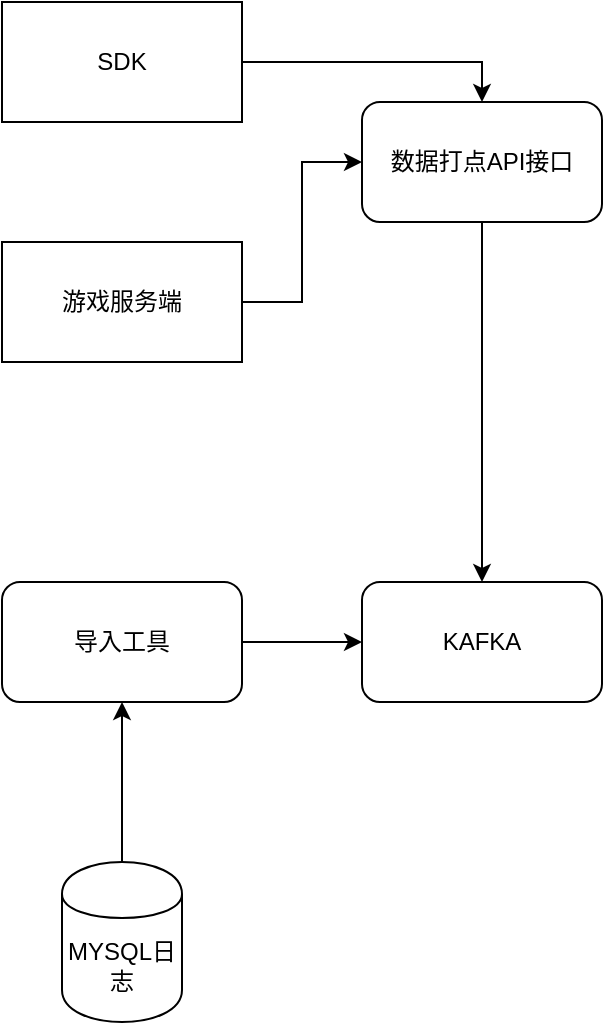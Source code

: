 <mxfile version="13.1.3" type="github">
  <diagram id="_ZZhRwRfdDSKz6Nqyyi-" name="第 1 页">
    <mxGraphModel dx="1422" dy="802" grid="1" gridSize="10" guides="1" tooltips="1" connect="1" arrows="1" fold="1" page="1" pageScale="1" pageWidth="827" pageHeight="1169" math="0" shadow="0">
      <root>
        <mxCell id="0" />
        <mxCell id="1" parent="0" />
        <mxCell id="C9zQ4FDbB_6z4XzigYcC-10" value="" style="edgeStyle=orthogonalEdgeStyle;rounded=0;orthogonalLoop=1;jettySize=auto;html=1;entryX=0.5;entryY=0;entryDx=0;entryDy=0;" edge="1" parent="1" source="C9zQ4FDbB_6z4XzigYcC-1" target="C9zQ4FDbB_6z4XzigYcC-8">
          <mxGeometry relative="1" as="geometry">
            <mxPoint x="300" y="260" as="targetPoint" />
          </mxGeometry>
        </mxCell>
        <mxCell id="C9zQ4FDbB_6z4XzigYcC-1" value="数据打点API接口" style="rounded=1;whiteSpace=wrap;html=1;" vertex="1" parent="1">
          <mxGeometry x="240" y="120" width="120" height="60" as="geometry" />
        </mxCell>
        <mxCell id="C9zQ4FDbB_6z4XzigYcC-5" value="" style="edgeStyle=orthogonalEdgeStyle;rounded=0;orthogonalLoop=1;jettySize=auto;html=1;entryX=0.5;entryY=0;entryDx=0;entryDy=0;" edge="1" parent="1" source="C9zQ4FDbB_6z4XzigYcC-2" target="C9zQ4FDbB_6z4XzigYcC-1">
          <mxGeometry relative="1" as="geometry">
            <mxPoint x="260" y="100" as="targetPoint" />
          </mxGeometry>
        </mxCell>
        <mxCell id="C9zQ4FDbB_6z4XzigYcC-2" value="SDK" style="rounded=0;whiteSpace=wrap;html=1;" vertex="1" parent="1">
          <mxGeometry x="60" y="70" width="120" height="60" as="geometry" />
        </mxCell>
        <mxCell id="C9zQ4FDbB_6z4XzigYcC-7" value="" style="edgeStyle=orthogonalEdgeStyle;rounded=0;orthogonalLoop=1;jettySize=auto;html=1;entryX=0;entryY=0.5;entryDx=0;entryDy=0;" edge="1" parent="1" source="C9zQ4FDbB_6z4XzigYcC-3" target="C9zQ4FDbB_6z4XzigYcC-1">
          <mxGeometry relative="1" as="geometry">
            <mxPoint x="260" y="220" as="targetPoint" />
          </mxGeometry>
        </mxCell>
        <mxCell id="C9zQ4FDbB_6z4XzigYcC-3" value="游戏服务端" style="rounded=0;whiteSpace=wrap;html=1;" vertex="1" parent="1">
          <mxGeometry x="60" y="190" width="120" height="60" as="geometry" />
        </mxCell>
        <mxCell id="C9zQ4FDbB_6z4XzigYcC-8" value="KAFKA" style="rounded=1;whiteSpace=wrap;html=1;" vertex="1" parent="1">
          <mxGeometry x="240" y="360" width="120" height="60" as="geometry" />
        </mxCell>
        <mxCell id="C9zQ4FDbB_6z4XzigYcC-12" value="" style="edgeStyle=orthogonalEdgeStyle;rounded=0;orthogonalLoop=1;jettySize=auto;html=1;" edge="1" parent="1" source="C9zQ4FDbB_6z4XzigYcC-11" target="C9zQ4FDbB_6z4XzigYcC-8">
          <mxGeometry relative="1" as="geometry" />
        </mxCell>
        <mxCell id="C9zQ4FDbB_6z4XzigYcC-11" value="导入工具" style="rounded=1;whiteSpace=wrap;html=1;" vertex="1" parent="1">
          <mxGeometry x="60" y="360" width="120" height="60" as="geometry" />
        </mxCell>
        <mxCell id="C9zQ4FDbB_6z4XzigYcC-14" value="" style="edgeStyle=orthogonalEdgeStyle;rounded=0;orthogonalLoop=1;jettySize=auto;html=1;" edge="1" parent="1" source="C9zQ4FDbB_6z4XzigYcC-13" target="C9zQ4FDbB_6z4XzigYcC-11">
          <mxGeometry relative="1" as="geometry" />
        </mxCell>
        <mxCell id="C9zQ4FDbB_6z4XzigYcC-13" value="MYSQL日志" style="shape=cylinder;whiteSpace=wrap;html=1;boundedLbl=1;backgroundOutline=1;" vertex="1" parent="1">
          <mxGeometry x="90" y="500" width="60" height="80" as="geometry" />
        </mxCell>
      </root>
    </mxGraphModel>
  </diagram>
</mxfile>
